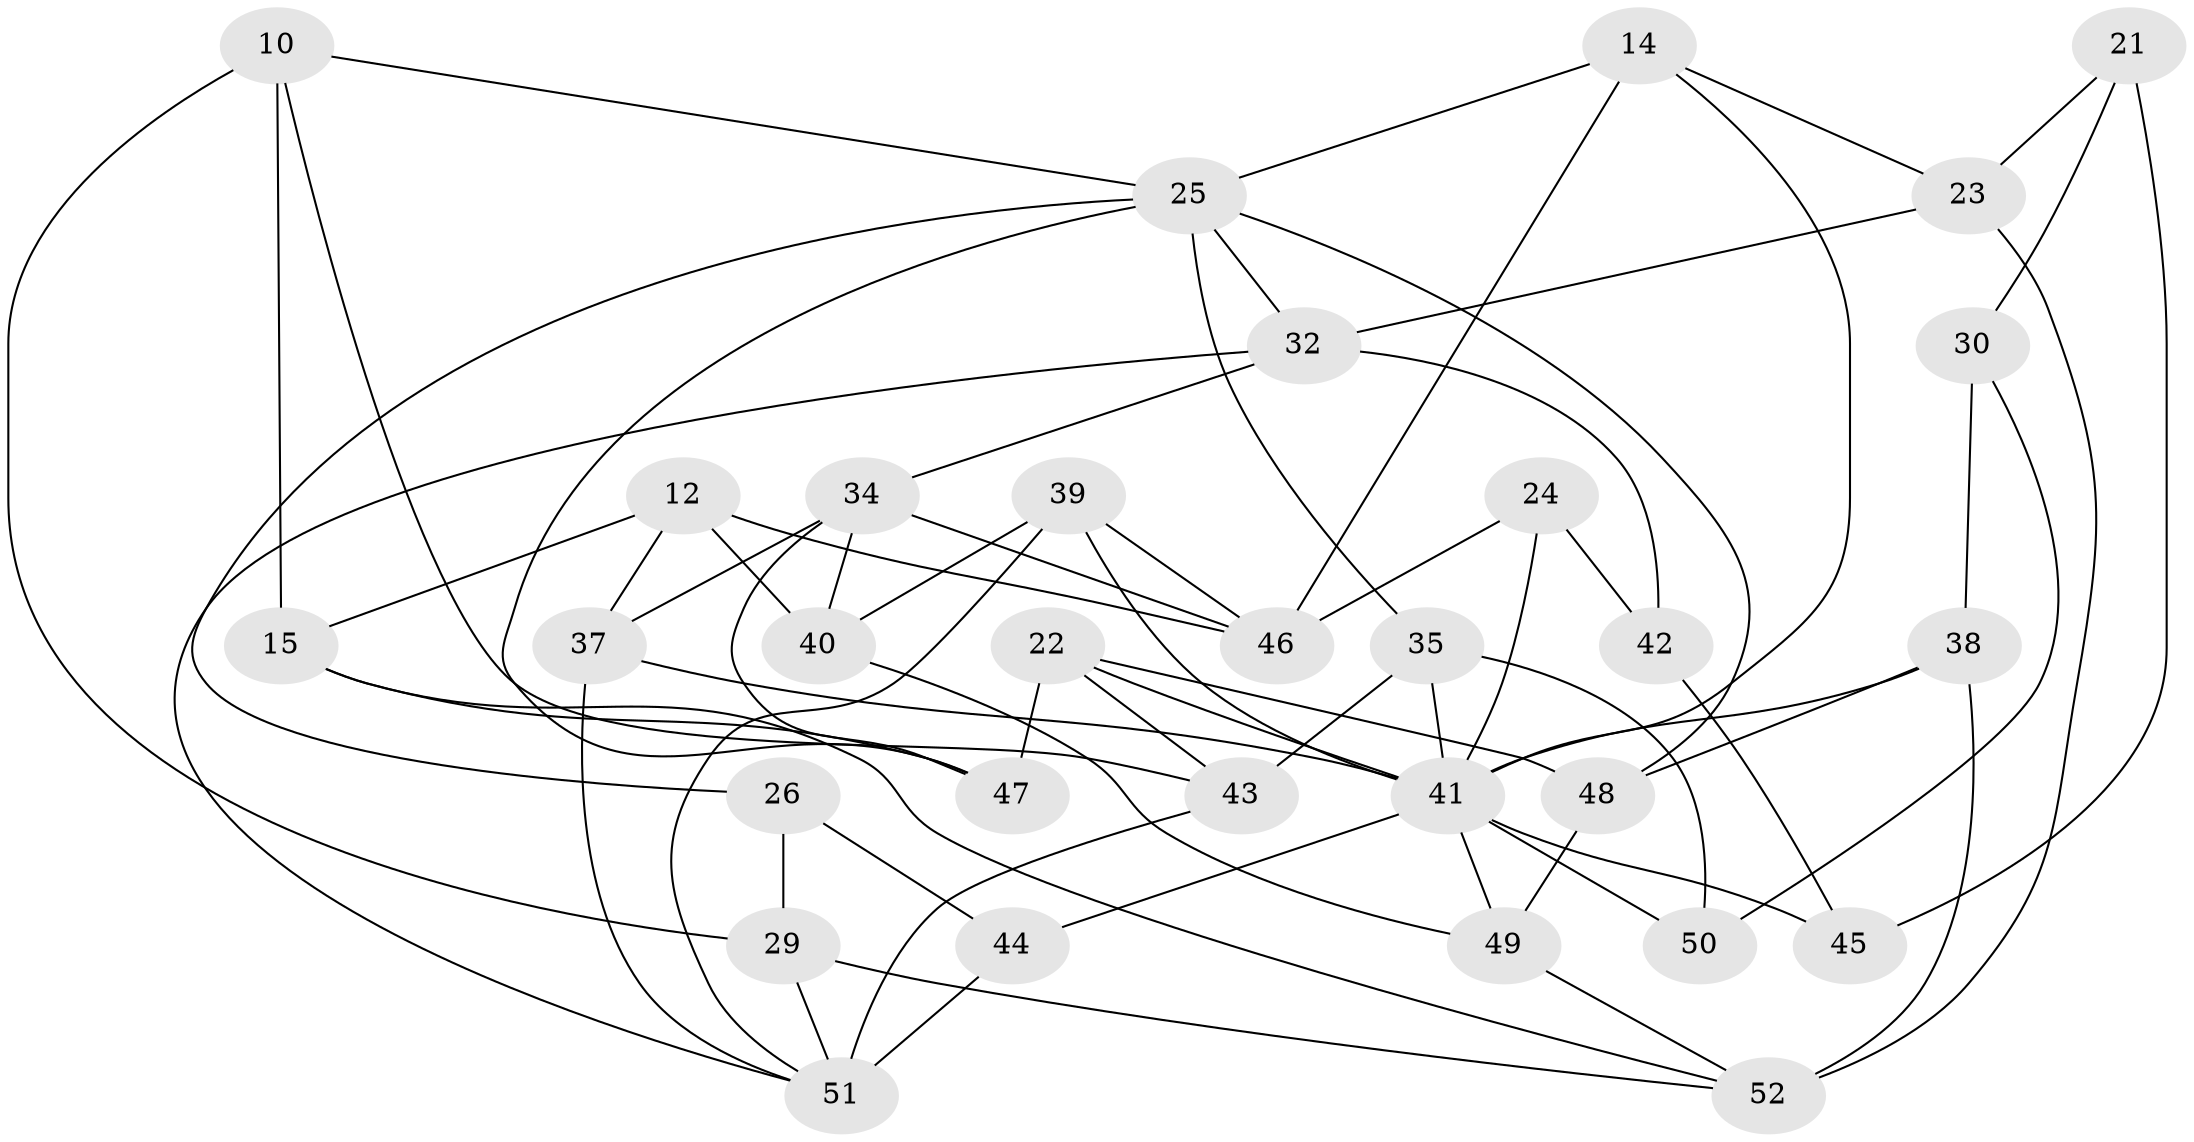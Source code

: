 // original degree distribution, {4: 1.0}
// Generated by graph-tools (version 1.1) at 2025/04/03/04/25 22:04:05]
// undirected, 31 vertices, 66 edges
graph export_dot {
graph [start="1"]
  node [color=gray90,style=filled];
  10;
  12;
  14;
  15;
  21 [super="+7"];
  22;
  23;
  24 [super="+20"];
  25 [super="+5+9"];
  26;
  29;
  30;
  32 [super="+4"];
  34 [super="+31"];
  35 [super="+28"];
  37;
  38 [super="+36"];
  39;
  40;
  41 [super="+3+13+11"];
  42;
  43;
  44 [super="+17"];
  45 [super="+27"];
  46 [super="+16"];
  47;
  48;
  49 [super="+19"];
  50;
  51 [super="+1+18"];
  52 [super="+6+33"];
  10 -- 15;
  10 -- 43;
  10 -- 29;
  10 -- 25;
  12 -- 46;
  12 -- 40;
  12 -- 37;
  12 -- 15;
  14 -- 25;
  14 -- 23;
  14 -- 46;
  14 -- 41;
  15 -- 47;
  15 -- 52;
  21 -- 45 [weight=3];
  21 -- 30 [weight=2];
  21 -- 23;
  22 -- 47;
  22 -- 48;
  22 -- 43;
  22 -- 41;
  23 -- 32;
  23 -- 52;
  24 -- 42 [weight=2];
  24 -- 46 [weight=2];
  24 -- 41 [weight=2];
  25 -- 48;
  25 -- 26;
  25 -- 35 [weight=2];
  25 -- 32;
  25 -- 47;
  26 -- 29;
  26 -- 44 [weight=2];
  29 -- 51;
  29 -- 52;
  30 -- 50;
  30 -- 38;
  32 -- 42;
  32 -- 34 [weight=2];
  32 -- 51;
  34 -- 37;
  34 -- 47;
  34 -- 40;
  34 -- 46;
  35 -- 50 [weight=2];
  35 -- 43;
  35 -- 41;
  37 -- 41;
  37 -- 51;
  38 -- 52 [weight=3];
  38 -- 48;
  38 -- 41;
  39 -- 40;
  39 -- 46;
  39 -- 51;
  39 -- 41;
  40 -- 49;
  41 -- 49 [weight=2];
  41 -- 50;
  41 -- 44;
  41 -- 45 [weight=2];
  42 -- 45;
  43 -- 51;
  44 -- 51 [weight=3];
  48 -- 49;
  49 -- 52 [weight=2];
}

